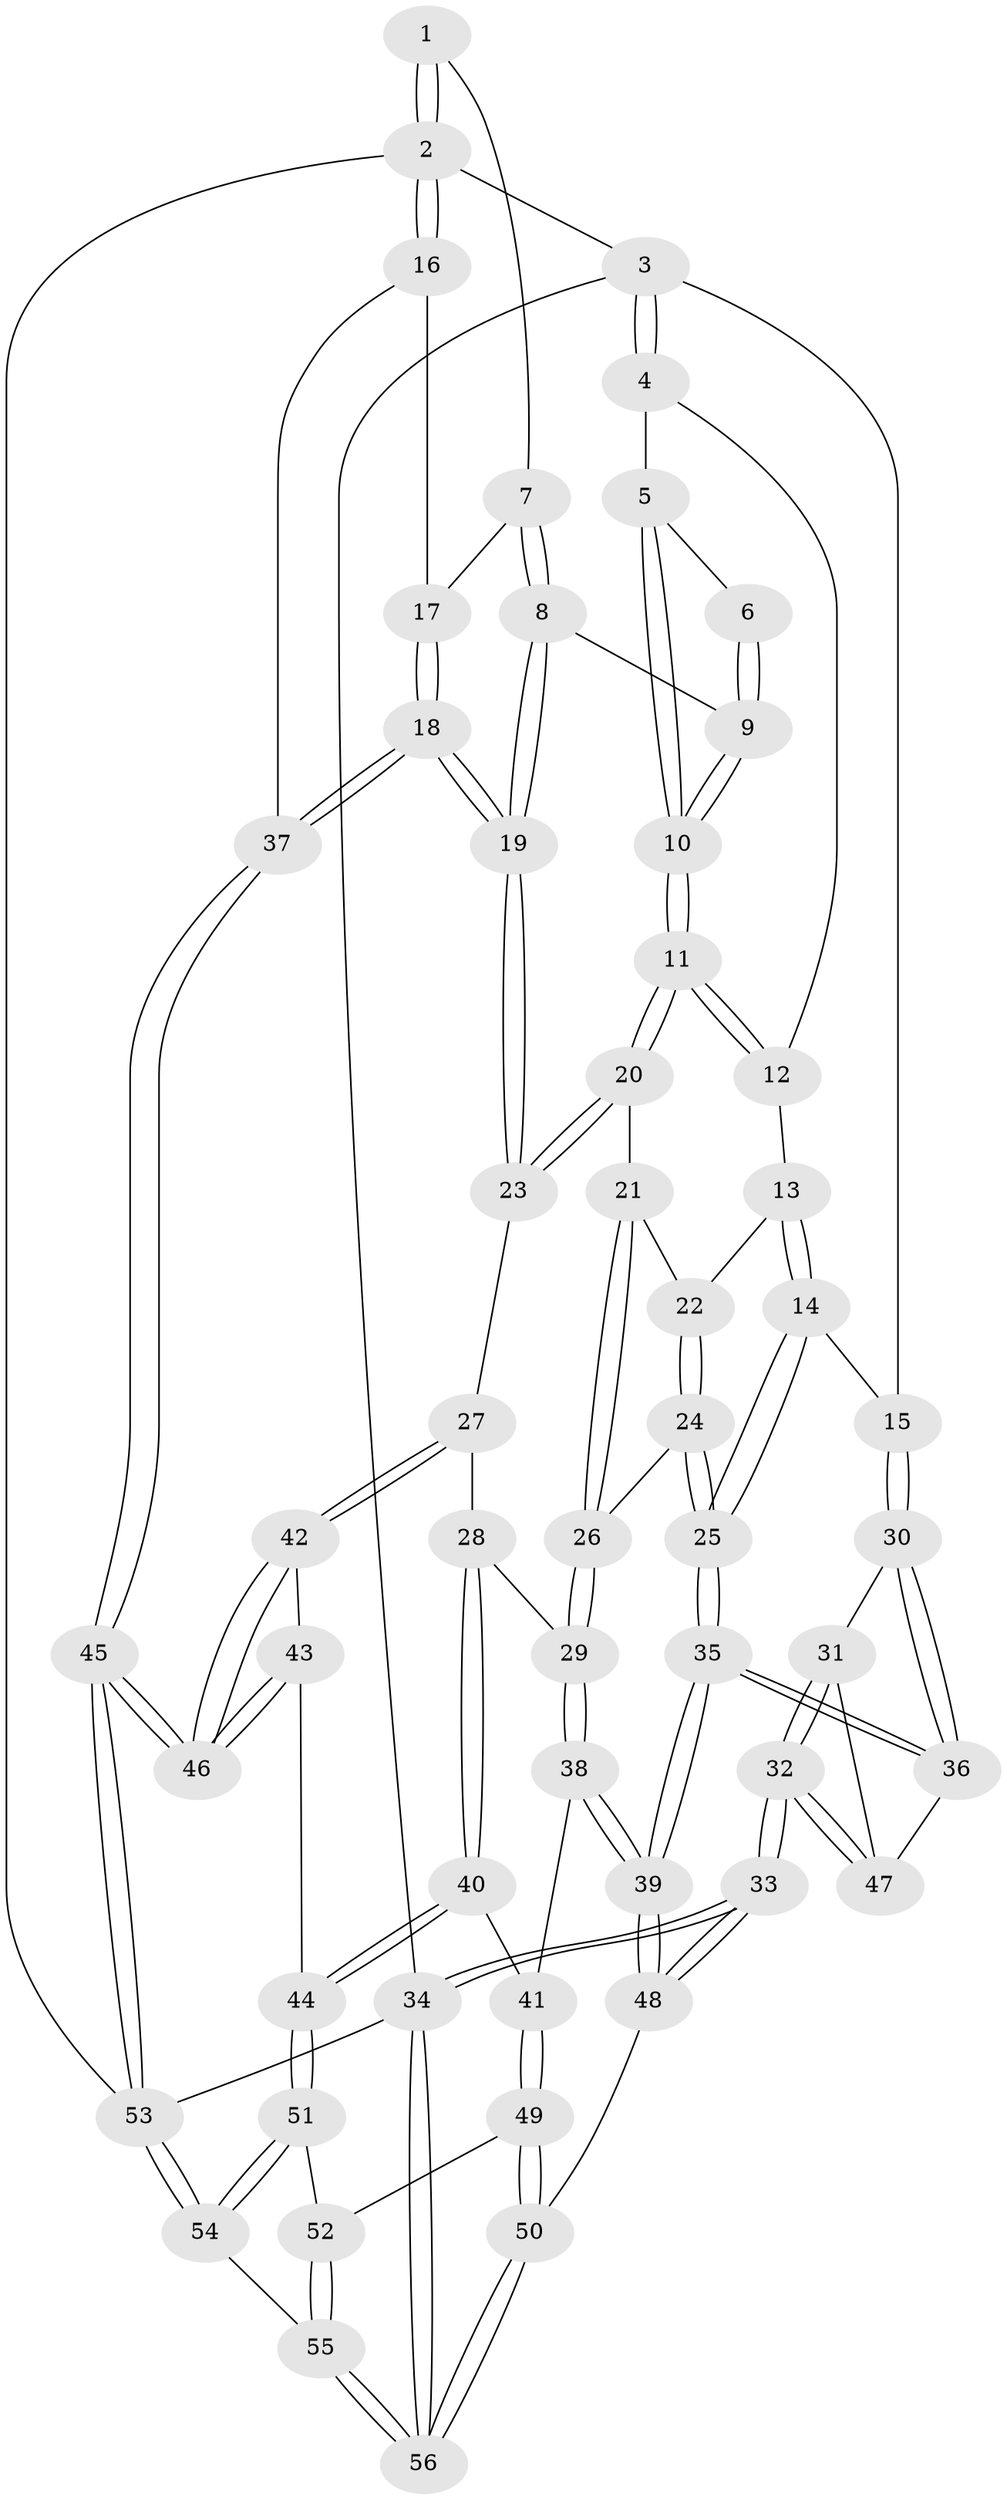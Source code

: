 // Generated by graph-tools (version 1.1) at 2025/16/03/09/25 04:16:52]
// undirected, 56 vertices, 137 edges
graph export_dot {
graph [start="1"]
  node [color=gray90,style=filled];
  1 [pos="+0.8588870226835812+0"];
  2 [pos="+1+0"];
  3 [pos="+0+0"];
  4 [pos="+0.44112643088973397+0"];
  5 [pos="+0.5016082719468815+0"];
  6 [pos="+0.6454825148883506+0"];
  7 [pos="+0.8573836461183773+0.14328715136855869"];
  8 [pos="+0.7988428364861292+0.17626399988726524"];
  9 [pos="+0.7349460806711409+0.18201443609043952"];
  10 [pos="+0.6995677773286132+0.1902206544413407"];
  11 [pos="+0.6287459635255147+0.23459303523709232"];
  12 [pos="+0.49629429322022267+0.08306691400085292"];
  13 [pos="+0.34464856309326686+0.21708194435658162"];
  14 [pos="+0.0771360243481179+0.15161414071915308"];
  15 [pos="+0+0"];
  16 [pos="+1+0.2120451071021475"];
  17 [pos="+0.9730160852520289+0.174859325117297"];
  18 [pos="+0.8764995679237776+0.5350335448218909"];
  19 [pos="+0.8640151217660879+0.5320702714544635"];
  20 [pos="+0.6086431721845202+0.26290719045548894"];
  21 [pos="+0.574911931522779+0.284233496437682"];
  22 [pos="+0.40632425264693245+0.252375809394442"];
  23 [pos="+0.8008973389097311+0.5414856087700342"];
  24 [pos="+0.3825957994851568+0.4687162227160746"];
  25 [pos="+0.2768517471662962+0.5393377202803041"];
  26 [pos="+0.5286362424100031+0.43085870593149256"];
  27 [pos="+0.7922416279722095+0.5462457109970684"];
  28 [pos="+0.7278049362252945+0.5603194771483503"];
  29 [pos="+0.6001640261751723+0.5486707034429582"];
  30 [pos="+0+0.3341113514387624"];
  31 [pos="+0+0.5279547396506995"];
  32 [pos="+0+0.8305683862010803"];
  33 [pos="+0+0.8772693223458679"];
  34 [pos="+0+1"];
  35 [pos="+0.26627082243547767+0.6525959858080574"];
  36 [pos="+0.19376450488336538+0.6277265655490551"];
  37 [pos="+1+0.6436213166240777"];
  38 [pos="+0.5044928568624435+0.6526850586540894"];
  39 [pos="+0.27352221817329914+0.6785682586996087"];
  40 [pos="+0.6205524960695434+0.7837655633836722"];
  41 [pos="+0.6154126645166363+0.7839931236147364"];
  42 [pos="+0.7890328478526042+0.5626508102854187"];
  43 [pos="+0.6942201728655544+0.812001867896004"];
  44 [pos="+0.6927126617042292+0.8121312234327746"];
  45 [pos="+1+1"];
  46 [pos="+0.7765212642714082+0.8251352817575647"];
  47 [pos="+0.08514230602253975+0.6132918806982433"];
  48 [pos="+0.2604339591127898+0.7340882555349795"];
  49 [pos="+0.5290244926440684+0.8765351053155285"];
  50 [pos="+0.28792297597499983+0.8175200670517402"];
  51 [pos="+0.6520459572125815+1"];
  52 [pos="+0.5325170469662792+0.8867108995738344"];
  53 [pos="+1+1"];
  54 [pos="+0.7002502674250976+1"];
  55 [pos="+0.2959352520904992+1"];
  56 [pos="+0.23312594593522526+1"];
  1 -- 2;
  1 -- 2;
  1 -- 7;
  2 -- 3;
  2 -- 16;
  2 -- 16;
  2 -- 53;
  3 -- 4;
  3 -- 4;
  3 -- 15;
  3 -- 34;
  4 -- 5;
  4 -- 12;
  5 -- 6;
  5 -- 10;
  5 -- 10;
  6 -- 9;
  6 -- 9;
  7 -- 8;
  7 -- 8;
  7 -- 17;
  8 -- 9;
  8 -- 19;
  8 -- 19;
  9 -- 10;
  9 -- 10;
  10 -- 11;
  10 -- 11;
  11 -- 12;
  11 -- 12;
  11 -- 20;
  11 -- 20;
  12 -- 13;
  13 -- 14;
  13 -- 14;
  13 -- 22;
  14 -- 15;
  14 -- 25;
  14 -- 25;
  15 -- 30;
  15 -- 30;
  16 -- 17;
  16 -- 37;
  17 -- 18;
  17 -- 18;
  18 -- 19;
  18 -- 19;
  18 -- 37;
  18 -- 37;
  19 -- 23;
  19 -- 23;
  20 -- 21;
  20 -- 23;
  20 -- 23;
  21 -- 22;
  21 -- 26;
  21 -- 26;
  22 -- 24;
  22 -- 24;
  23 -- 27;
  24 -- 25;
  24 -- 25;
  24 -- 26;
  25 -- 35;
  25 -- 35;
  26 -- 29;
  26 -- 29;
  27 -- 28;
  27 -- 42;
  27 -- 42;
  28 -- 29;
  28 -- 40;
  28 -- 40;
  29 -- 38;
  29 -- 38;
  30 -- 31;
  30 -- 36;
  30 -- 36;
  31 -- 32;
  31 -- 32;
  31 -- 47;
  32 -- 33;
  32 -- 33;
  32 -- 47;
  32 -- 47;
  33 -- 34;
  33 -- 34;
  33 -- 48;
  33 -- 48;
  34 -- 56;
  34 -- 56;
  34 -- 53;
  35 -- 36;
  35 -- 36;
  35 -- 39;
  35 -- 39;
  36 -- 47;
  37 -- 45;
  37 -- 45;
  38 -- 39;
  38 -- 39;
  38 -- 41;
  39 -- 48;
  39 -- 48;
  40 -- 41;
  40 -- 44;
  40 -- 44;
  41 -- 49;
  41 -- 49;
  42 -- 43;
  42 -- 46;
  42 -- 46;
  43 -- 44;
  43 -- 46;
  43 -- 46;
  44 -- 51;
  44 -- 51;
  45 -- 46;
  45 -- 46;
  45 -- 53;
  45 -- 53;
  48 -- 50;
  49 -- 50;
  49 -- 50;
  49 -- 52;
  50 -- 56;
  50 -- 56;
  51 -- 52;
  51 -- 54;
  51 -- 54;
  52 -- 55;
  52 -- 55;
  53 -- 54;
  53 -- 54;
  54 -- 55;
  55 -- 56;
  55 -- 56;
}

